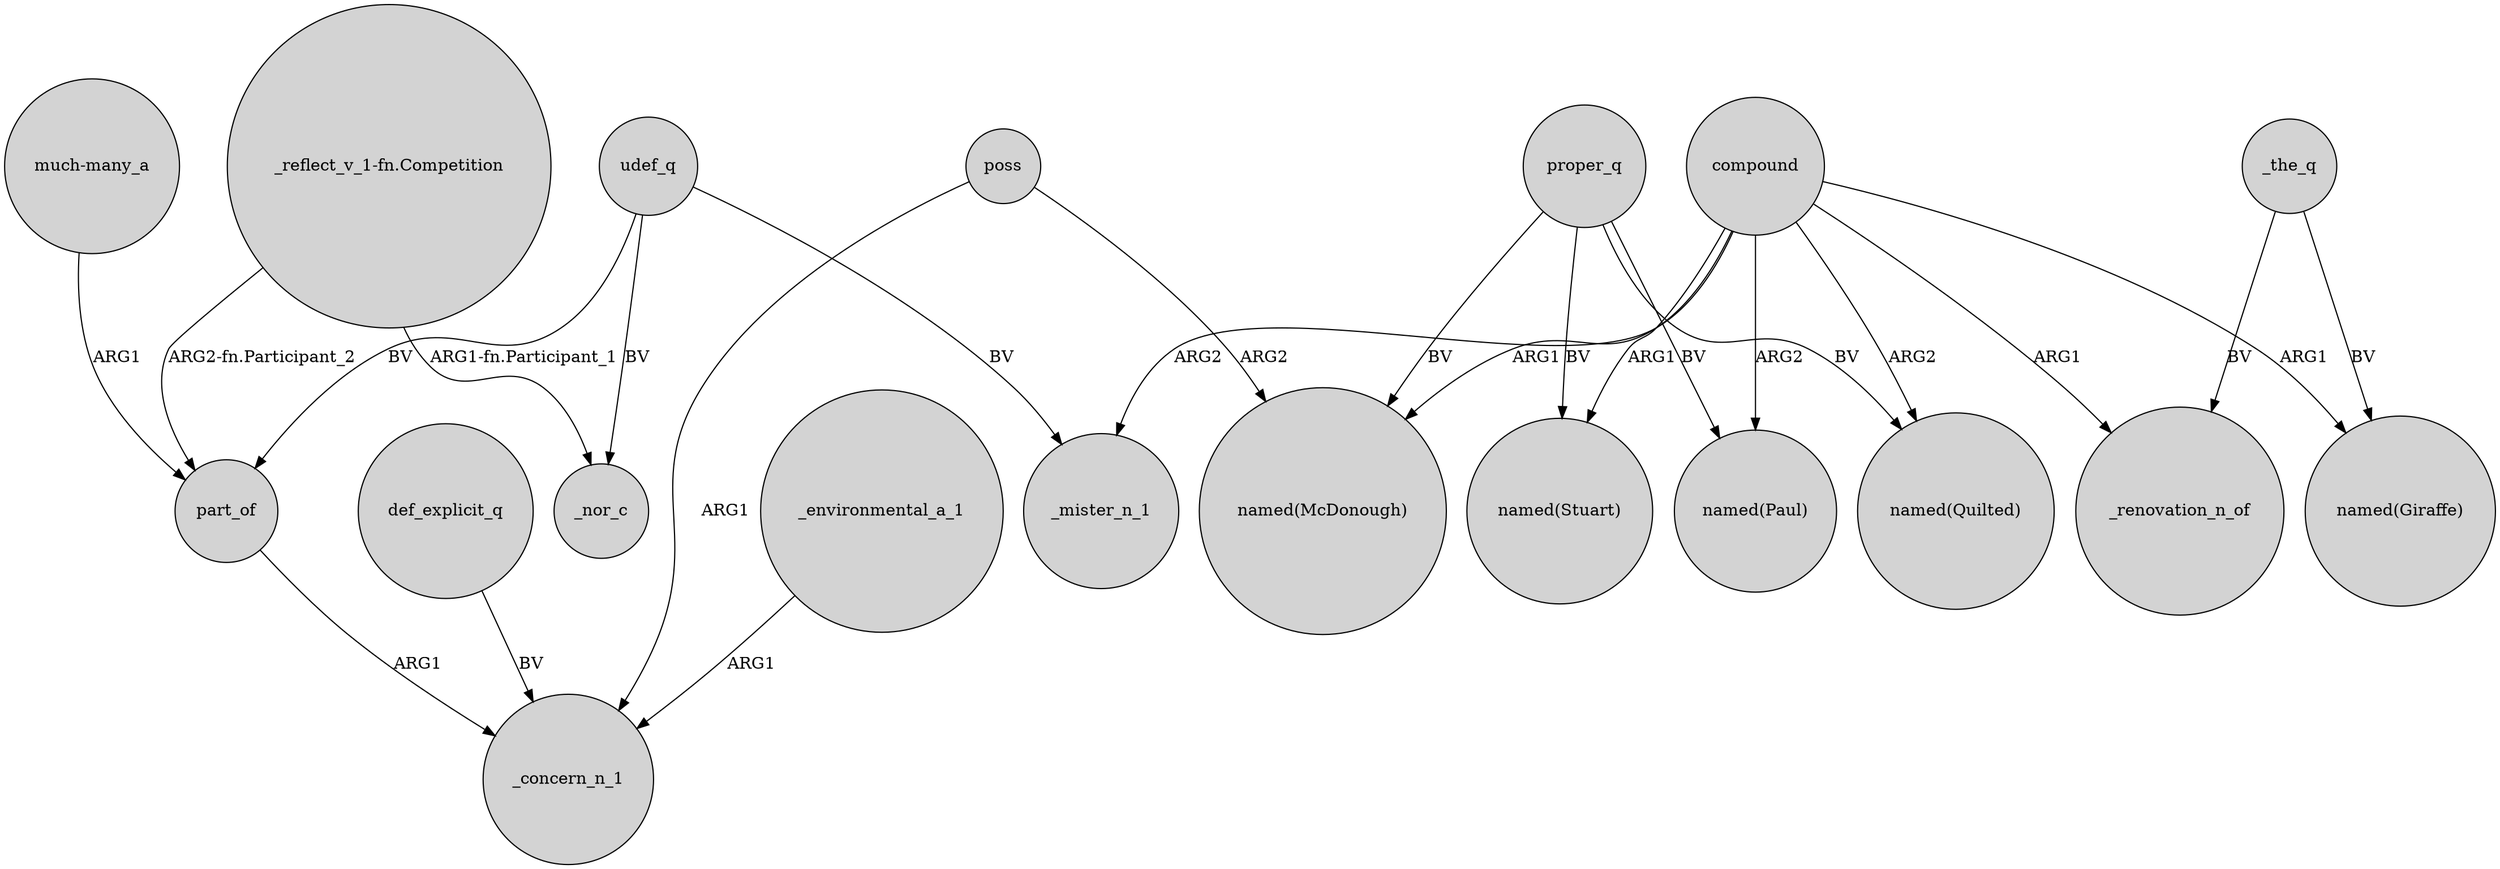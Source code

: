 digraph {
	node [shape=circle style=filled]
	compound -> _mister_n_1 [label=ARG2]
	compound -> "named(Stuart)" [label=ARG1]
	compound -> "named(Quilted)" [label=ARG2]
	def_explicit_q -> _concern_n_1 [label=BV]
	udef_q -> part_of [label=BV]
	compound -> "named(Paul)" [label=ARG2]
	udef_q -> _nor_c [label=BV]
	compound -> "named(Giraffe)" [label=ARG1]
	poss -> "named(McDonough)" [label=ARG2]
	_environmental_a_1 -> _concern_n_1 [label=ARG1]
	part_of -> _concern_n_1 [label=ARG1]
	udef_q -> _mister_n_1 [label=BV]
	proper_q -> "named(McDonough)" [label=BV]
	proper_q -> "named(Stuart)" [label=BV]
	poss -> _concern_n_1 [label=ARG1]
	compound -> _renovation_n_of [label=ARG1]
	"_reflect_v_1-fn.Competition" -> part_of [label="ARG2-fn.Participant_2"]
	"much-many_a" -> part_of [label=ARG1]
	proper_q -> "named(Paul)" [label=BV]
	proper_q -> "named(Quilted)" [label=BV]
	_the_q -> _renovation_n_of [label=BV]
	"_reflect_v_1-fn.Competition" -> _nor_c [label="ARG1-fn.Participant_1"]
	compound -> "named(McDonough)" [label=ARG1]
	_the_q -> "named(Giraffe)" [label=BV]
}
